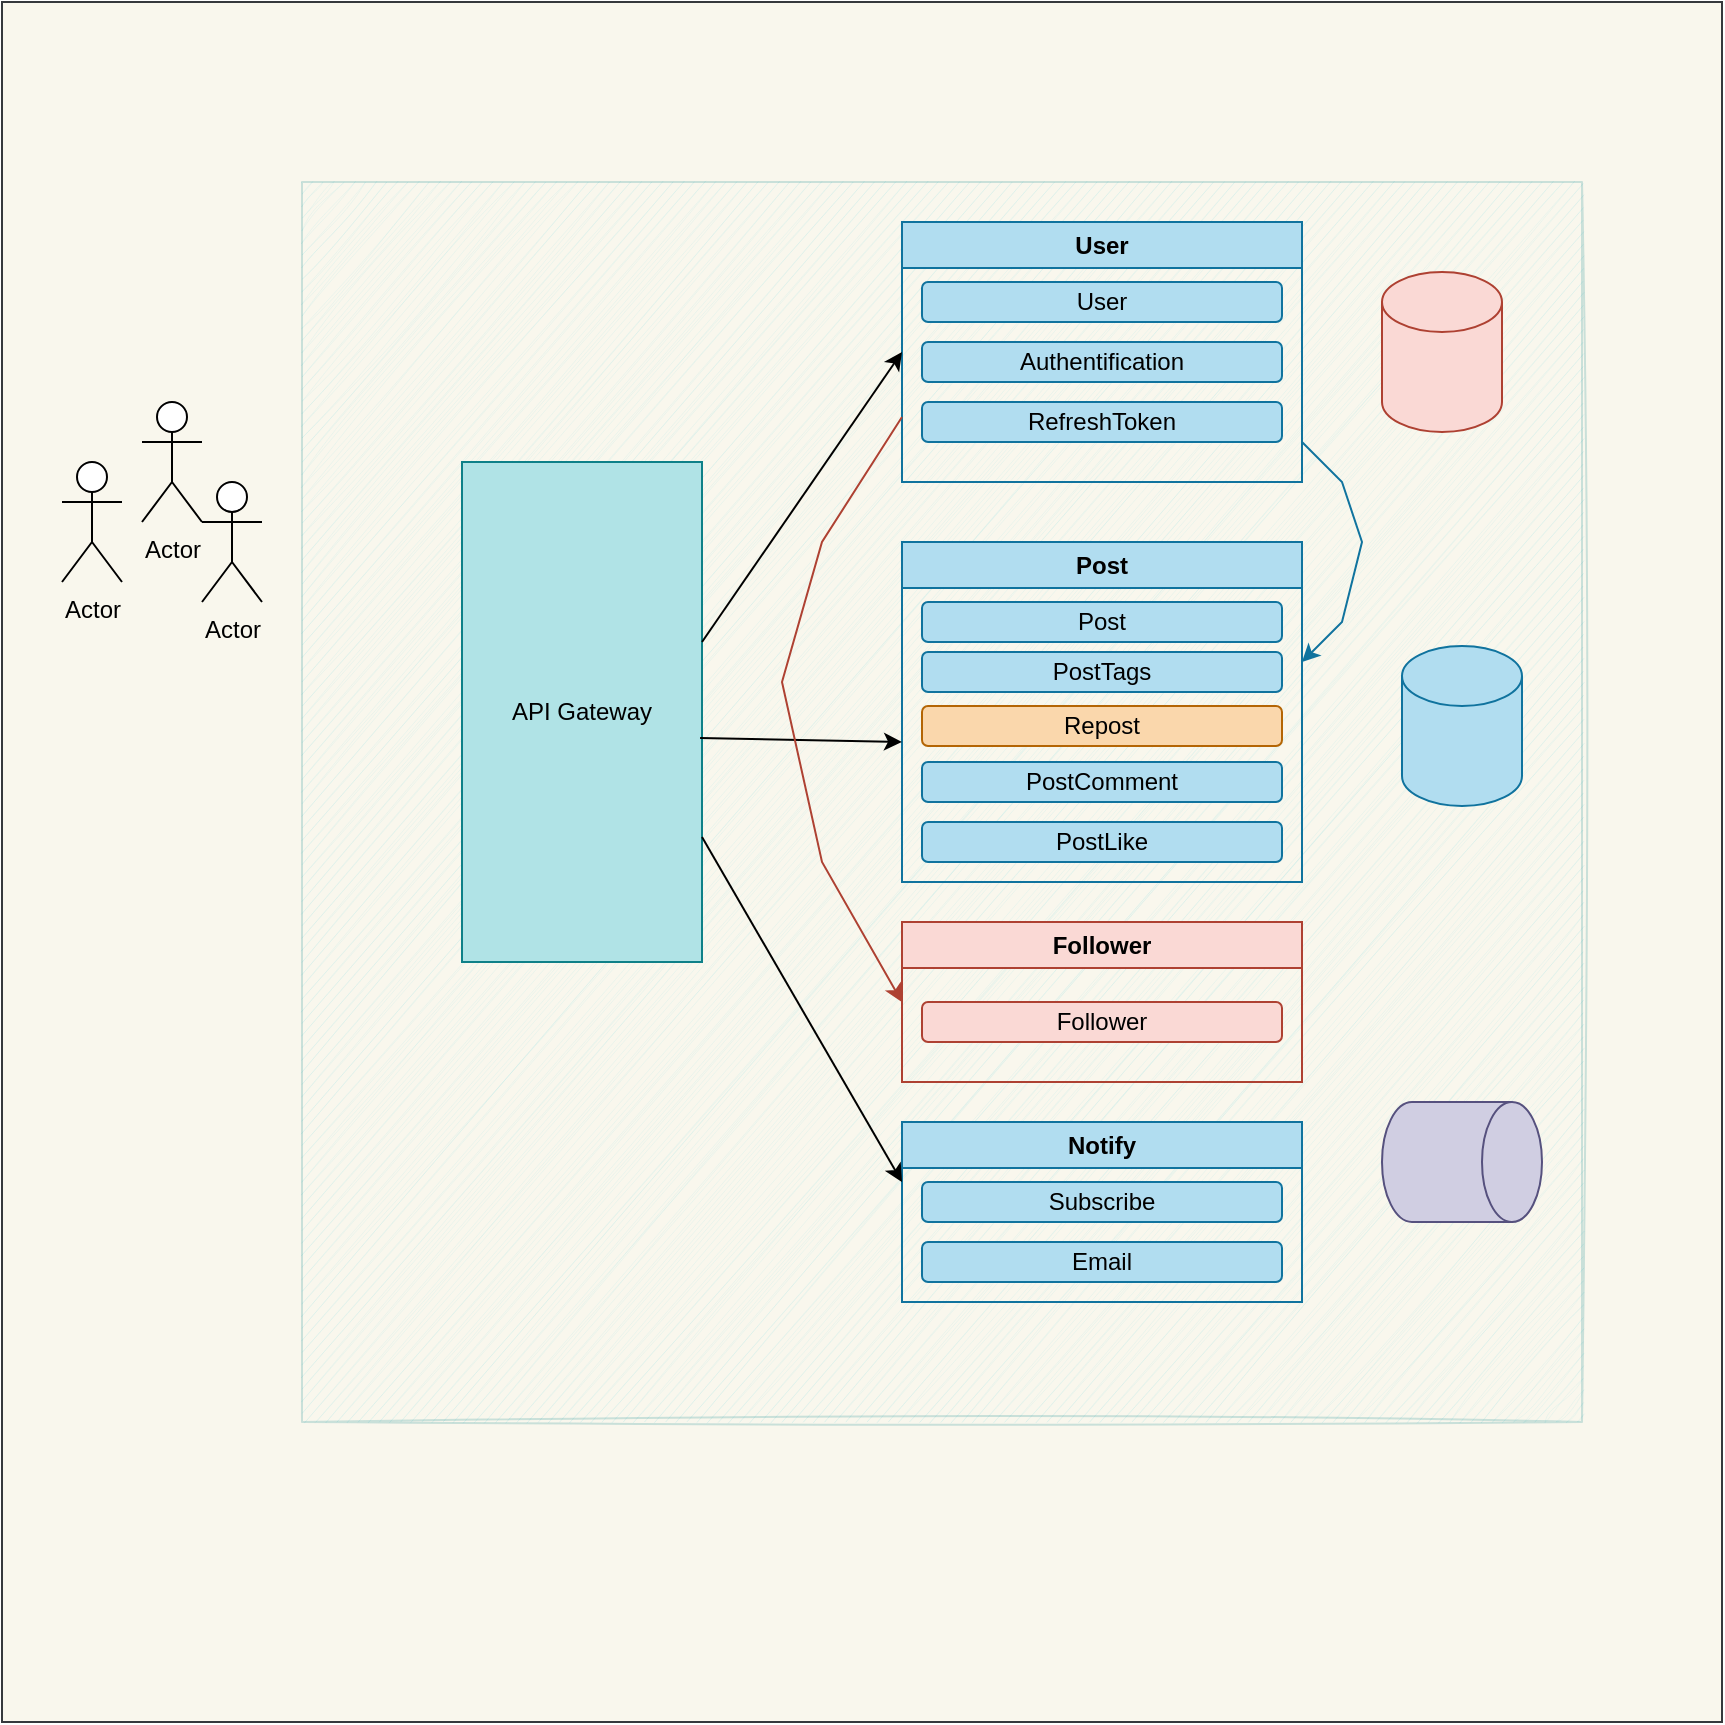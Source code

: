 <mxfile version="26.2.14">
  <diagram name="Страница — 1" id="WaJGEy6oE65ufXBuuP6B">
    <mxGraphModel dx="1426" dy="1946" grid="1" gridSize="10" guides="1" tooltips="1" connect="1" arrows="1" fold="1" page="1" pageScale="1" pageWidth="827" pageHeight="1169" math="0" shadow="0">
      <root>
        <mxCell id="0" />
        <mxCell id="1" parent="0" />
        <mxCell id="GiqGSjA5tykvo-3AklHe-37" value="" style="whiteSpace=wrap;html=1;aspect=fixed;fillColor=#f9f7ed;strokeColor=#36393d;" vertex="1" parent="1">
          <mxGeometry y="-10" width="860" height="860" as="geometry" />
        </mxCell>
        <mxCell id="GiqGSjA5tykvo-3AklHe-1" value="" style="rounded=0;whiteSpace=wrap;html=1;opacity=20;sketch=1;curveFitting=1;jiggle=2;fillColor=#b0e3e6;strokeColor=#0e8088;" vertex="1" parent="1">
          <mxGeometry x="150" y="80" width="640" height="620" as="geometry" />
        </mxCell>
        <mxCell id="GiqGSjA5tykvo-3AklHe-2" value="API Gateway" style="rounded=0;whiteSpace=wrap;html=1;fillColor=#b0e3e6;strokeColor=#0e8088;" vertex="1" parent="1">
          <mxGeometry x="230" y="220" width="120" height="250" as="geometry" />
        </mxCell>
        <mxCell id="GiqGSjA5tykvo-3AklHe-7" value="User" style="swimlane;whiteSpace=wrap;html=1;fillColor=#b1ddf0;strokeColor=#10739e;" vertex="1" parent="1">
          <mxGeometry x="450" y="100" width="200" height="130" as="geometry" />
        </mxCell>
        <mxCell id="GiqGSjA5tykvo-3AklHe-8" value="User" style="rounded=1;whiteSpace=wrap;html=1;fillColor=#b1ddf0;strokeColor=#10739e;" vertex="1" parent="GiqGSjA5tykvo-3AklHe-7">
          <mxGeometry x="10" y="30" width="180" height="20" as="geometry" />
        </mxCell>
        <mxCell id="GiqGSjA5tykvo-3AklHe-10" value="Authentification" style="rounded=1;whiteSpace=wrap;html=1;fillColor=#b1ddf0;strokeColor=#10739e;" vertex="1" parent="1">
          <mxGeometry x="460" y="160" width="180" height="20" as="geometry" />
        </mxCell>
        <mxCell id="GiqGSjA5tykvo-3AklHe-11" value="RefreshToken" style="rounded=1;whiteSpace=wrap;html=1;fillColor=#b1ddf0;strokeColor=#10739e;" vertex="1" parent="1">
          <mxGeometry x="460" y="190" width="180" height="20" as="geometry" />
        </mxCell>
        <mxCell id="GiqGSjA5tykvo-3AklHe-12" value="Post" style="swimlane;whiteSpace=wrap;html=1;fillColor=#b1ddf0;strokeColor=#10739e;" vertex="1" parent="1">
          <mxGeometry x="450" y="260" width="200" height="170" as="geometry" />
        </mxCell>
        <mxCell id="GiqGSjA5tykvo-3AklHe-13" value="Post" style="rounded=1;whiteSpace=wrap;html=1;fillColor=#b1ddf0;strokeColor=#10739e;" vertex="1" parent="GiqGSjA5tykvo-3AklHe-12">
          <mxGeometry x="10" y="30" width="180" height="20" as="geometry" />
        </mxCell>
        <mxCell id="GiqGSjA5tykvo-3AklHe-14" value="PostTags" style="rounded=1;whiteSpace=wrap;html=1;fillColor=#b1ddf0;strokeColor=#10739e;" vertex="1" parent="GiqGSjA5tykvo-3AklHe-12">
          <mxGeometry x="10" y="55" width="180" height="20" as="geometry" />
        </mxCell>
        <mxCell id="GiqGSjA5tykvo-3AklHe-15" value="Repost" style="rounded=1;whiteSpace=wrap;html=1;fillColor=#fad7ac;strokeColor=#b46504;" vertex="1" parent="1">
          <mxGeometry x="460" y="342" width="180" height="20" as="geometry" />
        </mxCell>
        <mxCell id="GiqGSjA5tykvo-3AklHe-16" value="PostComment" style="rounded=1;whiteSpace=wrap;html=1;fillColor=#b1ddf0;strokeColor=#10739e;" vertex="1" parent="1">
          <mxGeometry x="460" y="370" width="180" height="20" as="geometry" />
        </mxCell>
        <mxCell id="GiqGSjA5tykvo-3AklHe-17" value="PostLike" style="rounded=1;whiteSpace=wrap;html=1;fillColor=#b1ddf0;strokeColor=#10739e;" vertex="1" parent="1">
          <mxGeometry x="460" y="400" width="180" height="20" as="geometry" />
        </mxCell>
        <mxCell id="GiqGSjA5tykvo-3AklHe-18" value="Follower" style="rounded=1;whiteSpace=wrap;html=1;fillColor=#fad9d5;strokeColor=#ae4132;" vertex="1" parent="1">
          <mxGeometry x="460" y="490" width="180" height="20" as="geometry" />
        </mxCell>
        <mxCell id="GiqGSjA5tykvo-3AklHe-19" value="Follower" style="swimlane;whiteSpace=wrap;html=1;fillColor=#fad9d5;strokeColor=#ae4132;" vertex="1" parent="1">
          <mxGeometry x="450" y="450" width="200" height="80" as="geometry" />
        </mxCell>
        <mxCell id="GiqGSjA5tykvo-3AklHe-22" value="Notify" style="swimlane;whiteSpace=wrap;html=1;fillColor=#b1ddf0;strokeColor=#10739e;" vertex="1" parent="1">
          <mxGeometry x="450" y="550" width="200" height="90" as="geometry" />
        </mxCell>
        <mxCell id="GiqGSjA5tykvo-3AklHe-23" value="Subscribe" style="rounded=1;whiteSpace=wrap;html=1;fillColor=#b1ddf0;strokeColor=#10739e;" vertex="1" parent="GiqGSjA5tykvo-3AklHe-22">
          <mxGeometry x="10" y="30" width="180" height="20" as="geometry" />
        </mxCell>
        <mxCell id="GiqGSjA5tykvo-3AklHe-24" value="Email" style="rounded=1;whiteSpace=wrap;html=1;fillColor=#b1ddf0;strokeColor=#10739e;" vertex="1" parent="1">
          <mxGeometry x="460" y="610" width="180" height="20" as="geometry" />
        </mxCell>
        <mxCell id="GiqGSjA5tykvo-3AklHe-25" value="" style="shape=cylinder3;whiteSpace=wrap;html=1;boundedLbl=1;backgroundOutline=1;size=15;fillColor=#fad9d5;strokeColor=#ae4132;" vertex="1" parent="1">
          <mxGeometry x="690" y="125" width="60" height="80" as="geometry" />
        </mxCell>
        <mxCell id="GiqGSjA5tykvo-3AklHe-26" value="" style="shape=cylinder3;whiteSpace=wrap;html=1;boundedLbl=1;backgroundOutline=1;size=15;fillColor=#b1ddf0;strokeColor=#10739e;" vertex="1" parent="1">
          <mxGeometry x="700" y="312" width="60" height="80" as="geometry" />
        </mxCell>
        <mxCell id="GiqGSjA5tykvo-3AklHe-27" value="" style="shape=cylinder3;whiteSpace=wrap;html=1;boundedLbl=1;backgroundOutline=1;size=15;rotation=90;fillColor=#d0cee2;strokeColor=#56517e;" vertex="1" parent="1">
          <mxGeometry x="700" y="530" width="60" height="80" as="geometry" />
        </mxCell>
        <mxCell id="GiqGSjA5tykvo-3AklHe-28" value="Actor" style="shape=umlActor;verticalLabelPosition=bottom;verticalAlign=top;html=1;outlineConnect=0;" vertex="1" parent="1">
          <mxGeometry x="70" y="190" width="30" height="60" as="geometry" />
        </mxCell>
        <mxCell id="GiqGSjA5tykvo-3AklHe-29" value="Actor" style="shape=umlActor;verticalLabelPosition=bottom;verticalAlign=top;html=1;outlineConnect=0;" vertex="1" parent="1">
          <mxGeometry x="30" y="220" width="30" height="60" as="geometry" />
        </mxCell>
        <mxCell id="GiqGSjA5tykvo-3AklHe-30" value="Actor" style="shape=umlActor;verticalLabelPosition=bottom;verticalAlign=top;html=1;outlineConnect=0;" vertex="1" parent="1">
          <mxGeometry x="100" y="230" width="30" height="60" as="geometry" />
        </mxCell>
        <mxCell id="GiqGSjA5tykvo-3AklHe-31" value="" style="endArrow=classic;html=1;rounded=0;exitX=0.992;exitY=0.552;exitDx=0;exitDy=0;exitPerimeter=0;" edge="1" parent="1" source="GiqGSjA5tykvo-3AklHe-2">
          <mxGeometry width="50" height="50" relative="1" as="geometry">
            <mxPoint x="390" y="430" as="sourcePoint" />
            <mxPoint x="450" y="360" as="targetPoint" />
          </mxGeometry>
        </mxCell>
        <mxCell id="GiqGSjA5tykvo-3AklHe-32" value="" style="endArrow=classic;html=1;rounded=0;entryX=0;entryY=0.5;entryDx=0;entryDy=0;" edge="1" parent="1" target="GiqGSjA5tykvo-3AklHe-7">
          <mxGeometry width="50" height="50" relative="1" as="geometry">
            <mxPoint x="350" y="310" as="sourcePoint" />
            <mxPoint x="400" y="260" as="targetPoint" />
            <Array as="points" />
          </mxGeometry>
        </mxCell>
        <mxCell id="GiqGSjA5tykvo-3AklHe-33" value="" style="endArrow=classic;html=1;rounded=0;exitX=1;exitY=0.75;exitDx=0;exitDy=0;" edge="1" parent="1" source="GiqGSjA5tykvo-3AklHe-2">
          <mxGeometry width="50" height="50" relative="1" as="geometry">
            <mxPoint x="390" y="620" as="sourcePoint" />
            <mxPoint x="450" y="580" as="targetPoint" />
            <Array as="points" />
          </mxGeometry>
        </mxCell>
        <mxCell id="GiqGSjA5tykvo-3AklHe-34" value="" style="endArrow=classic;html=1;rounded=0;exitX=0;exitY=0.75;exitDx=0;exitDy=0;entryX=0;entryY=0.5;entryDx=0;entryDy=0;fillColor=#fad9d5;strokeColor=#ae4132;" edge="1" parent="1" source="GiqGSjA5tykvo-3AklHe-7" target="GiqGSjA5tykvo-3AklHe-19">
          <mxGeometry width="50" height="50" relative="1" as="geometry">
            <mxPoint x="390" y="430" as="sourcePoint" />
            <mxPoint x="440" y="380" as="targetPoint" />
            <Array as="points">
              <mxPoint x="410" y="260" />
              <mxPoint x="390" y="330" />
              <mxPoint x="410" y="420" />
            </Array>
          </mxGeometry>
        </mxCell>
        <mxCell id="GiqGSjA5tykvo-3AklHe-35" value="" style="endArrow=classic;html=1;rounded=0;fillColor=#b1ddf0;strokeColor=#10739e;" edge="1" parent="1">
          <mxGeometry width="50" height="50" relative="1" as="geometry">
            <mxPoint x="650" y="210" as="sourcePoint" />
            <mxPoint x="650" y="320" as="targetPoint" />
            <Array as="points">
              <mxPoint x="670" y="230" />
              <mxPoint x="680" y="260" />
              <mxPoint x="670" y="300" />
            </Array>
          </mxGeometry>
        </mxCell>
      </root>
    </mxGraphModel>
  </diagram>
</mxfile>
